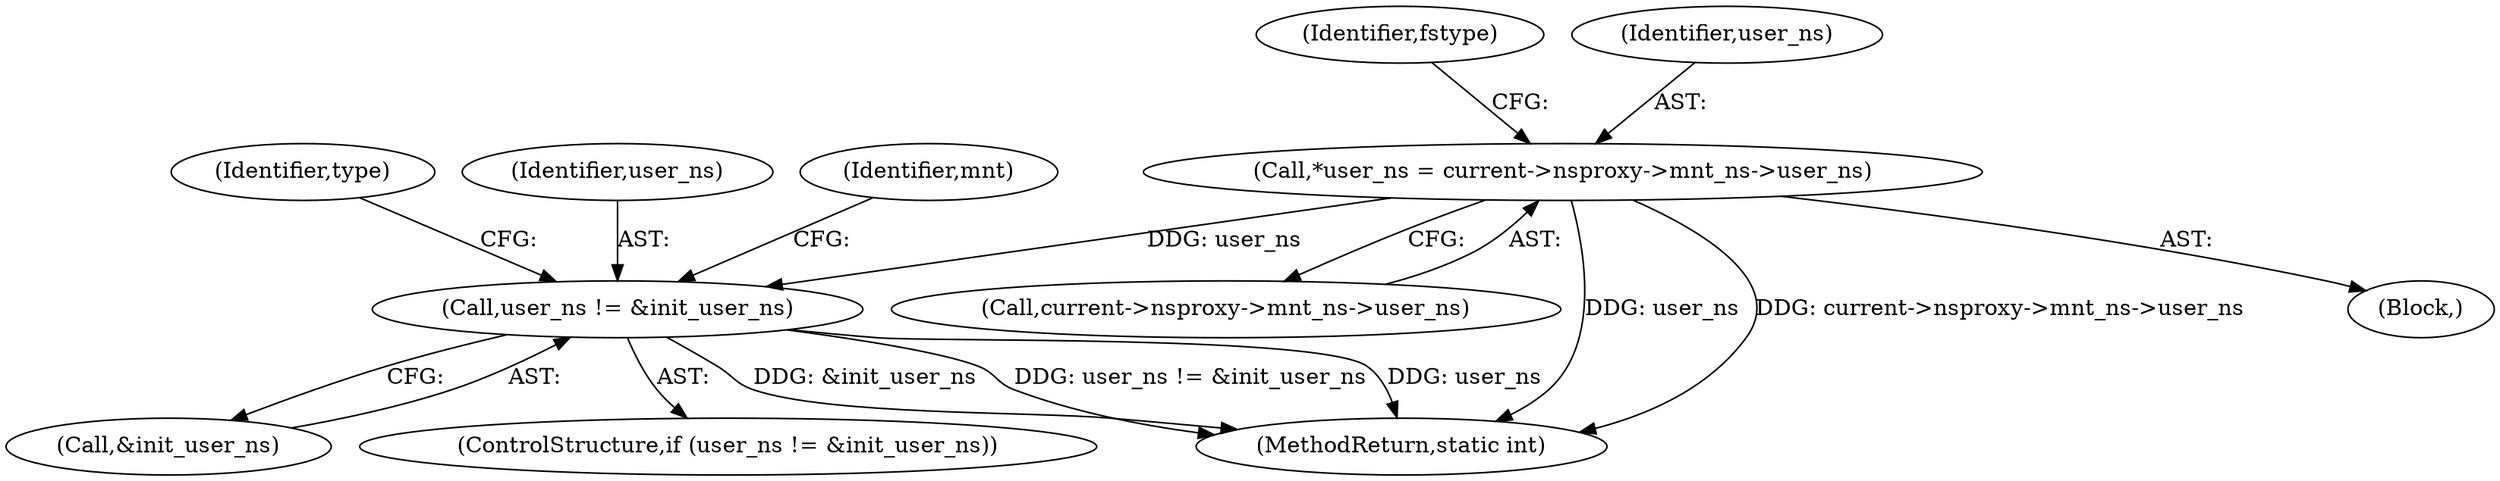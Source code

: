 digraph "0_linux_9566d6742852c527bf5af38af5cbb878dad75705_0@pointer" {
"1000111" [label="(Call,*user_ns = current->nsproxy->mnt_ns->user_ns)"];
"1000139" [label="(Call,user_ns != &init_user_ns)"];
"1000141" [label="(Call,&init_user_ns)"];
"1000148" [label="(Identifier,type)"];
"1000113" [label="(Call,current->nsproxy->mnt_ns->user_ns)"];
"1000139" [label="(Call,user_ns != &init_user_ns)"];
"1000138" [label="(ControlStructure,if (user_ns != &init_user_ns))"];
"1000221" [label="(MethodReturn,static int)"];
"1000108" [label="(Block,)"];
"1000124" [label="(Identifier,fstype)"];
"1000112" [label="(Identifier,user_ns)"];
"1000140" [label="(Identifier,user_ns)"];
"1000111" [label="(Call,*user_ns = current->nsproxy->mnt_ns->user_ns)"];
"1000172" [label="(Identifier,mnt)"];
"1000111" -> "1000108"  [label="AST: "];
"1000111" -> "1000113"  [label="CFG: "];
"1000112" -> "1000111"  [label="AST: "];
"1000113" -> "1000111"  [label="AST: "];
"1000124" -> "1000111"  [label="CFG: "];
"1000111" -> "1000221"  [label="DDG: user_ns"];
"1000111" -> "1000221"  [label="DDG: current->nsproxy->mnt_ns->user_ns"];
"1000111" -> "1000139"  [label="DDG: user_ns"];
"1000139" -> "1000138"  [label="AST: "];
"1000139" -> "1000141"  [label="CFG: "];
"1000140" -> "1000139"  [label="AST: "];
"1000141" -> "1000139"  [label="AST: "];
"1000148" -> "1000139"  [label="CFG: "];
"1000172" -> "1000139"  [label="CFG: "];
"1000139" -> "1000221"  [label="DDG: &init_user_ns"];
"1000139" -> "1000221"  [label="DDG: user_ns != &init_user_ns"];
"1000139" -> "1000221"  [label="DDG: user_ns"];
}
